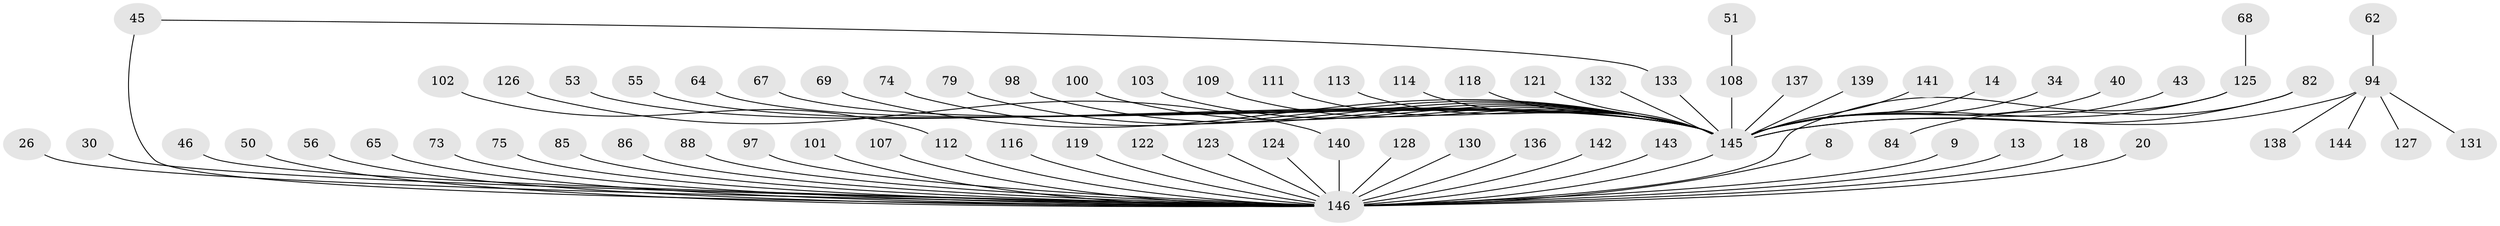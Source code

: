 // original degree distribution, {5: 0.0547945205479452, 27: 0.00684931506849315, 14: 0.00684931506849315, 3: 0.08904109589041095, 31: 0.00684931506849315, 2: 0.2465753424657534, 1: 0.5, 6: 0.02054794520547945, 4: 0.0547945205479452, 8: 0.0136986301369863}
// Generated by graph-tools (version 1.1) at 2025/47/03/09/25 04:47:50]
// undirected, 73 vertices, 74 edges
graph export_dot {
graph [start="1"]
  node [color=gray90,style=filled];
  8;
  9;
  13;
  14;
  18;
  20;
  26;
  30;
  34;
  40;
  43;
  45 [super="+36"];
  46;
  50;
  51;
  53 [super="+52"];
  55;
  56;
  62;
  64;
  65;
  67;
  68;
  69 [super="+15"];
  73 [super="+33"];
  74;
  75;
  79;
  82 [super="+57+58+77"];
  84 [super="+78"];
  85;
  86 [super="+81"];
  88;
  94 [super="+89"];
  97;
  98;
  100;
  101;
  102 [super="+23+32"];
  103;
  107 [super="+29"];
  108 [super="+44"];
  109;
  111;
  112 [super="+21+63+39"];
  113;
  114;
  116 [super="+104"];
  118;
  119;
  121;
  122;
  123;
  124;
  125 [super="+90+22"];
  126;
  127;
  128;
  130 [super="+10"];
  131;
  132;
  133;
  136;
  137;
  138;
  139;
  140 [super="+49+12"];
  141;
  142;
  143;
  144;
  145 [super="+61+70+92+134+106+135+93+115+120"];
  146 [super="+60+95"];
  8 -- 146;
  9 -- 146;
  13 -- 146;
  14 -- 145;
  18 -- 146;
  20 -- 146;
  26 -- 146;
  30 -- 146;
  34 -- 145;
  40 -- 145;
  43 -- 145;
  45 -- 146 [weight=2];
  45 -- 133;
  46 -- 146;
  50 -- 146;
  51 -- 108;
  53 -- 145;
  55 -- 145;
  56 -- 146;
  62 -- 94;
  64 -- 145 [weight=2];
  65 -- 146;
  67 -- 145;
  68 -- 125;
  69 -- 145;
  73 -- 146;
  74 -- 145;
  75 -- 146;
  79 -- 145;
  82 -- 84;
  82 -- 145 [weight=2];
  85 -- 146;
  86 -- 146;
  88 -- 146;
  94 -- 138;
  94 -- 131;
  94 -- 144;
  94 -- 127;
  94 -- 145 [weight=4];
  97 -- 146;
  98 -- 145;
  100 -- 145;
  101 -- 146;
  102 -- 112 [weight=2];
  103 -- 145;
  107 -- 146;
  108 -- 145 [weight=2];
  109 -- 145;
  111 -- 145;
  112 -- 146 [weight=6];
  113 -- 145;
  114 -- 145;
  116 -- 146;
  118 -- 145;
  119 -- 146;
  121 -- 145;
  122 -- 146;
  123 -- 146;
  124 -- 146;
  125 -- 145 [weight=2];
  125 -- 146 [weight=4];
  126 -- 140;
  128 -- 146;
  130 -- 146;
  132 -- 145;
  133 -- 145;
  136 -- 146;
  137 -- 145;
  139 -- 145;
  140 -- 146 [weight=3];
  141 -- 145;
  142 -- 146;
  143 -- 146;
  145 -- 146 [weight=14];
}
